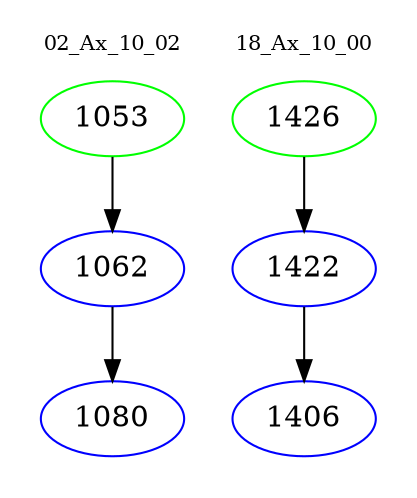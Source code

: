 digraph{
subgraph cluster_0 {
color = white
label = "02_Ax_10_02";
fontsize=10;
T0_1053 [label="1053", color="green"]
T0_1053 -> T0_1062 [color="black"]
T0_1062 [label="1062", color="blue"]
T0_1062 -> T0_1080 [color="black"]
T0_1080 [label="1080", color="blue"]
}
subgraph cluster_1 {
color = white
label = "18_Ax_10_00";
fontsize=10;
T1_1426 [label="1426", color="green"]
T1_1426 -> T1_1422 [color="black"]
T1_1422 [label="1422", color="blue"]
T1_1422 -> T1_1406 [color="black"]
T1_1406 [label="1406", color="blue"]
}
}
